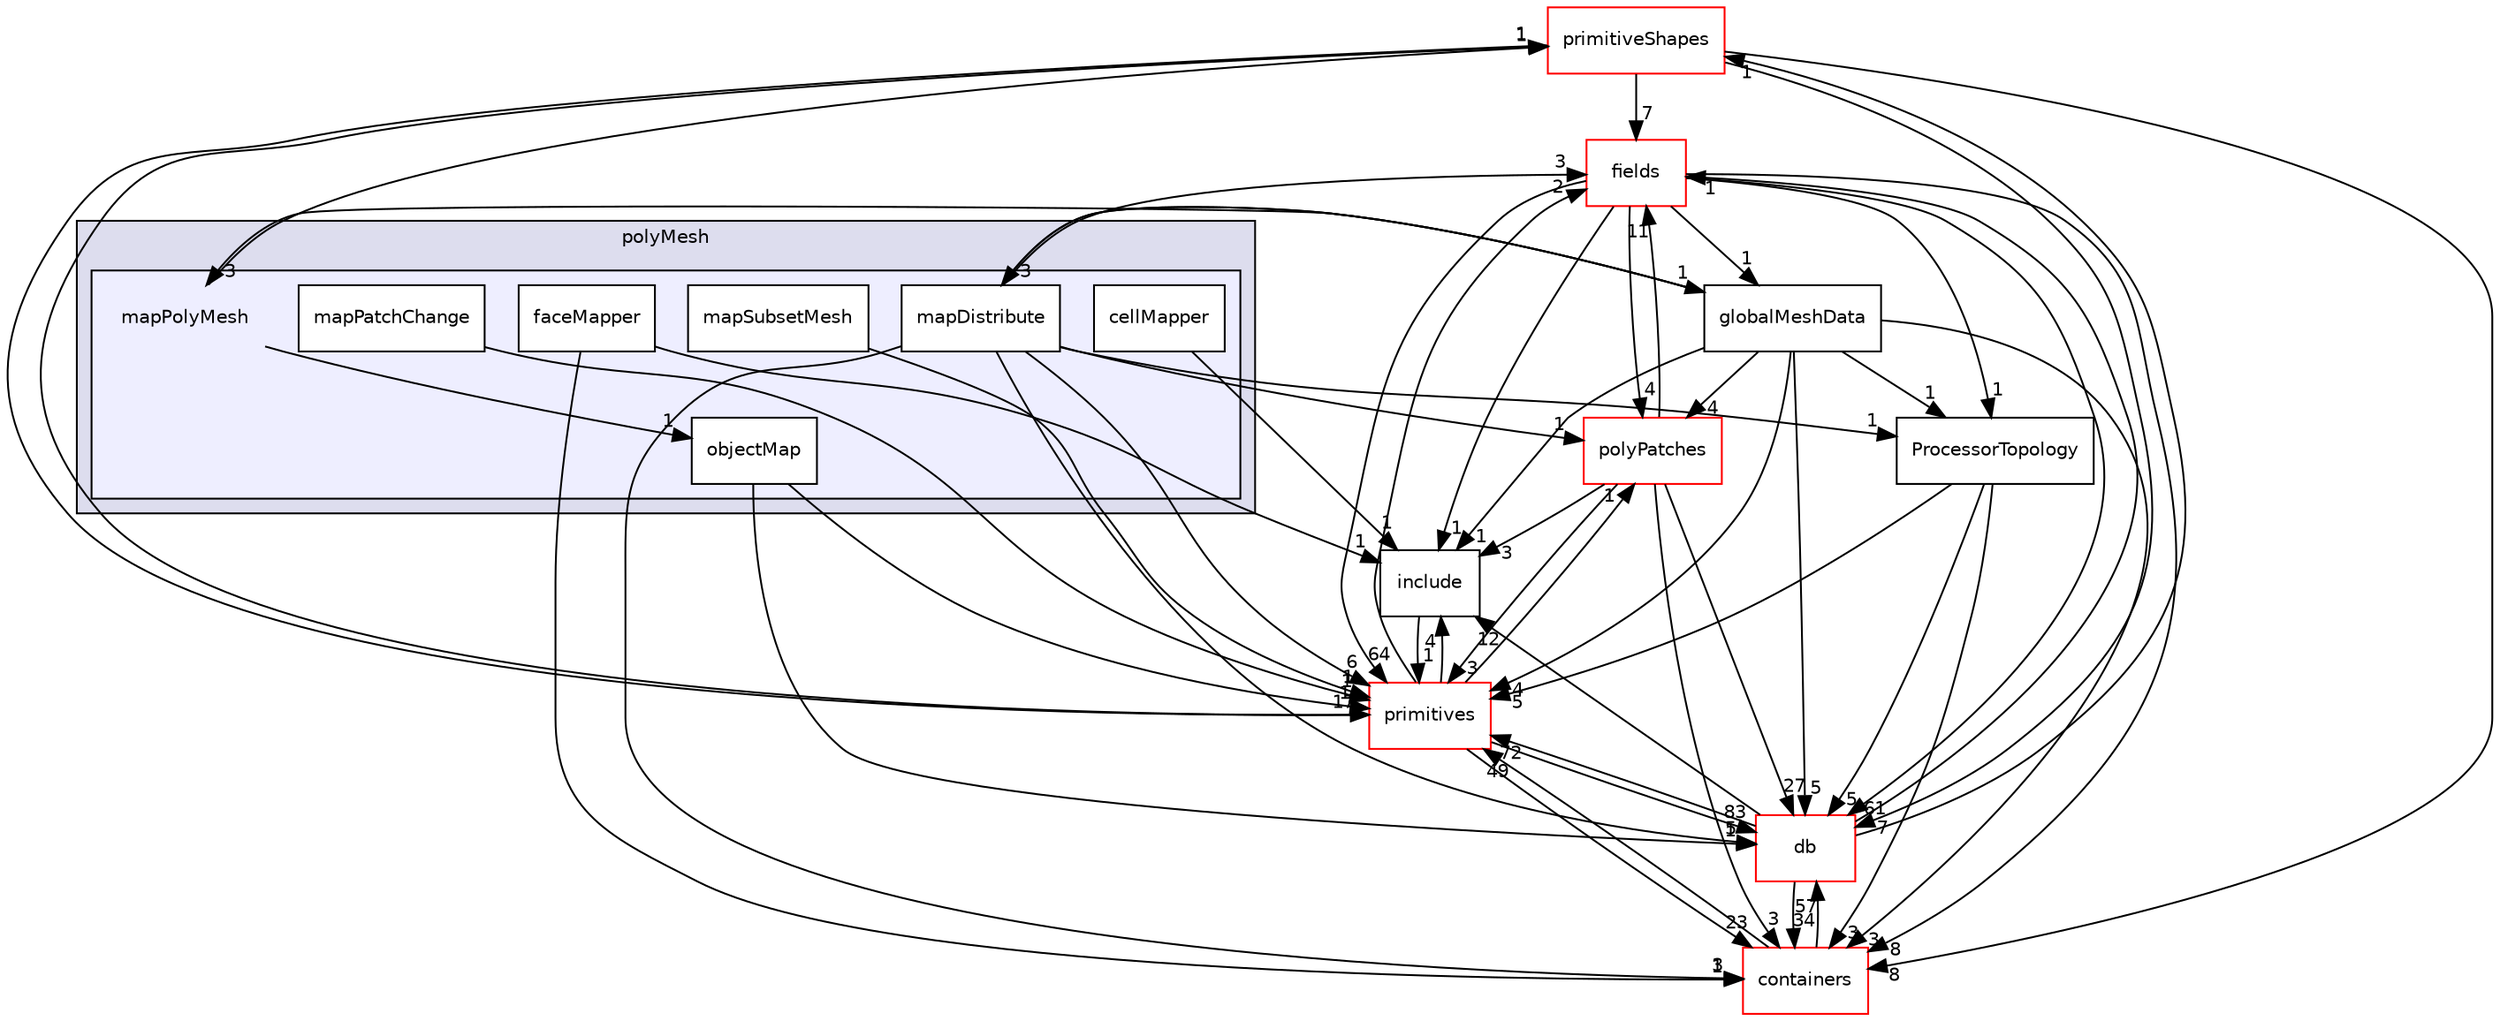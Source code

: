 digraph "src/OpenFOAM/meshes/polyMesh/mapPolyMesh" {
  bgcolor=transparent;
  compound=true
  node [ fontsize="10", fontname="Helvetica"];
  edge [ labelfontsize="10", labelfontname="Helvetica"];
  subgraph clusterdir_5e5a63cb97aae3d01c8e98f0c14953bc {
    graph [ bgcolor="#ddddee", pencolor="black", label="polyMesh" fontname="Helvetica", fontsize="10", URL="dir_5e5a63cb97aae3d01c8e98f0c14953bc.html"]
  subgraph clusterdir_1adf3b4e71e6bce57c8961c31cd11722 {
    graph [ bgcolor="#eeeeff", pencolor="black", label="" URL="dir_1adf3b4e71e6bce57c8961c31cd11722.html"];
    dir_1adf3b4e71e6bce57c8961c31cd11722 [shape=plaintext label="mapPolyMesh"];
    dir_70a4aa7bac653b6a6eb3080cccb60fb8 [shape=box label="cellMapper" color="black" fillcolor="white" style="filled" URL="dir_70a4aa7bac653b6a6eb3080cccb60fb8.html"];
    dir_90d2ca269b91e9eb6f1d3f8da901d68d [shape=box label="faceMapper" color="black" fillcolor="white" style="filled" URL="dir_90d2ca269b91e9eb6f1d3f8da901d68d.html"];
    dir_296562adec130e35246a33708bf648ec [shape=box label="mapDistribute" color="black" fillcolor="white" style="filled" URL="dir_296562adec130e35246a33708bf648ec.html"];
    dir_f6452905f651200c6eac453790a45144 [shape=box label="mapPatchChange" color="black" fillcolor="white" style="filled" URL="dir_f6452905f651200c6eac453790a45144.html"];
    dir_7b3d9b6f2f6a05d98f62efdbe3e98e98 [shape=box label="mapSubsetMesh" color="black" fillcolor="white" style="filled" URL="dir_7b3d9b6f2f6a05d98f62efdbe3e98e98.html"];
    dir_bc255ee3d3e93d64d4ccba99f1edf1d4 [shape=box label="objectMap" color="black" fillcolor="white" style="filled" URL="dir_bc255ee3d3e93d64d4ccba99f1edf1d4.html"];
  }
  }
  dir_962442b8f989d5529fab5e0f0e4ffb74 [shape=box label="fields" color="red" URL="dir_962442b8f989d5529fab5e0f0e4ffb74.html"];
  dir_67ffeba79fe92b46a9460556346ffbde [shape=box label="polyPatches" color="red" URL="dir_67ffeba79fe92b46a9460556346ffbde.html"];
  dir_19d0872053bde092be81d7fe3f56cbf7 [shape=box label="containers" color="red" URL="dir_19d0872053bde092be81d7fe3f56cbf7.html"];
  dir_63c634f7a7cfd679ac26c67fb30fc32f [shape=box label="db" color="red" URL="dir_63c634f7a7cfd679ac26c67fb30fc32f.html"];
  dir_a36ac568b20b0ed2190ed53a491bc296 [shape=box label="primitiveShapes" color="red" URL="dir_a36ac568b20b0ed2190ed53a491bc296.html"];
  dir_95ca72a671ba08a3e33cea2e49f9882b [shape=box label="globalMeshData" URL="dir_95ca72a671ba08a3e33cea2e49f9882b.html"];
  dir_3e50f45338116b169052b428016851aa [shape=box label="primitives" color="red" URL="dir_3e50f45338116b169052b428016851aa.html"];
  dir_e954e9f5966bc1c681a414ec8bd0ee15 [shape=box label="include" URL="dir_e954e9f5966bc1c681a414ec8bd0ee15.html"];
  dir_46d38082bd7d8309277c8be4e1f70190 [shape=box label="ProcessorTopology" URL="dir_46d38082bd7d8309277c8be4e1f70190.html"];
  dir_70a4aa7bac653b6a6eb3080cccb60fb8->dir_e954e9f5966bc1c681a414ec8bd0ee15 [headlabel="1", labeldistance=1.5 headhref="dir_002273_002117.html"];
  dir_296562adec130e35246a33708bf648ec->dir_962442b8f989d5529fab5e0f0e4ffb74 [headlabel="3", labeldistance=1.5 headhref="dir_002275_002020.html"];
  dir_296562adec130e35246a33708bf648ec->dir_67ffeba79fe92b46a9460556346ffbde [headlabel="1", labeldistance=1.5 headhref="dir_002275_002282.html"];
  dir_296562adec130e35246a33708bf648ec->dir_19d0872053bde092be81d7fe3f56cbf7 [headlabel="3", labeldistance=1.5 headhref="dir_002275_001901.html"];
  dir_296562adec130e35246a33708bf648ec->dir_63c634f7a7cfd679ac26c67fb30fc32f [headlabel="5", labeldistance=1.5 headhref="dir_002275_001952.html"];
  dir_296562adec130e35246a33708bf648ec->dir_95ca72a671ba08a3e33cea2e49f9882b [headlabel="1", labeldistance=1.5 headhref="dir_002275_002271.html"];
  dir_296562adec130e35246a33708bf648ec->dir_3e50f45338116b169052b428016851aa [headlabel="6", labeldistance=1.5 headhref="dir_002275_002324.html"];
  dir_296562adec130e35246a33708bf648ec->dir_46d38082bd7d8309277c8be4e1f70190 [headlabel="1", labeldistance=1.5 headhref="dir_002275_002322.html"];
  dir_962442b8f989d5529fab5e0f0e4ffb74->dir_67ffeba79fe92b46a9460556346ffbde [headlabel="4", labeldistance=1.5 headhref="dir_002020_002282.html"];
  dir_962442b8f989d5529fab5e0f0e4ffb74->dir_19d0872053bde092be81d7fe3f56cbf7 [headlabel="8", labeldistance=1.5 headhref="dir_002020_001901.html"];
  dir_962442b8f989d5529fab5e0f0e4ffb74->dir_63c634f7a7cfd679ac26c67fb30fc32f [headlabel="61", labeldistance=1.5 headhref="dir_002020_001952.html"];
  dir_962442b8f989d5529fab5e0f0e4ffb74->dir_95ca72a671ba08a3e33cea2e49f9882b [headlabel="1", labeldistance=1.5 headhref="dir_002020_002271.html"];
  dir_962442b8f989d5529fab5e0f0e4ffb74->dir_3e50f45338116b169052b428016851aa [headlabel="64", labeldistance=1.5 headhref="dir_002020_002324.html"];
  dir_962442b8f989d5529fab5e0f0e4ffb74->dir_e954e9f5966bc1c681a414ec8bd0ee15 [headlabel="1", labeldistance=1.5 headhref="dir_002020_002117.html"];
  dir_962442b8f989d5529fab5e0f0e4ffb74->dir_46d38082bd7d8309277c8be4e1f70190 [headlabel="1", labeldistance=1.5 headhref="dir_002020_002322.html"];
  dir_67ffeba79fe92b46a9460556346ffbde->dir_962442b8f989d5529fab5e0f0e4ffb74 [headlabel="11", labeldistance=1.5 headhref="dir_002282_002020.html"];
  dir_67ffeba79fe92b46a9460556346ffbde->dir_19d0872053bde092be81d7fe3f56cbf7 [headlabel="3", labeldistance=1.5 headhref="dir_002282_001901.html"];
  dir_67ffeba79fe92b46a9460556346ffbde->dir_63c634f7a7cfd679ac26c67fb30fc32f [headlabel="27", labeldistance=1.5 headhref="dir_002282_001952.html"];
  dir_67ffeba79fe92b46a9460556346ffbde->dir_3e50f45338116b169052b428016851aa [headlabel="3", labeldistance=1.5 headhref="dir_002282_002324.html"];
  dir_67ffeba79fe92b46a9460556346ffbde->dir_e954e9f5966bc1c681a414ec8bd0ee15 [headlabel="3", labeldistance=1.5 headhref="dir_002282_002117.html"];
  dir_19d0872053bde092be81d7fe3f56cbf7->dir_63c634f7a7cfd679ac26c67fb30fc32f [headlabel="57", labeldistance=1.5 headhref="dir_001901_001952.html"];
  dir_19d0872053bde092be81d7fe3f56cbf7->dir_3e50f45338116b169052b428016851aa [headlabel="49", labeldistance=1.5 headhref="dir_001901_002324.html"];
  dir_1adf3b4e71e6bce57c8961c31cd11722->dir_a36ac568b20b0ed2190ed53a491bc296 [headlabel="1", labeldistance=1.5 headhref="dir_002272_002313.html"];
  dir_1adf3b4e71e6bce57c8961c31cd11722->dir_bc255ee3d3e93d64d4ccba99f1edf1d4 [headlabel="1", labeldistance=1.5 headhref="dir_002272_002278.html"];
  dir_90d2ca269b91e9eb6f1d3f8da901d68d->dir_19d0872053bde092be81d7fe3f56cbf7 [headlabel="1", labeldistance=1.5 headhref="dir_002274_001901.html"];
  dir_90d2ca269b91e9eb6f1d3f8da901d68d->dir_e954e9f5966bc1c681a414ec8bd0ee15 [headlabel="1", labeldistance=1.5 headhref="dir_002274_002117.html"];
  dir_63c634f7a7cfd679ac26c67fb30fc32f->dir_962442b8f989d5529fab5e0f0e4ffb74 [headlabel="1", labeldistance=1.5 headhref="dir_001952_002020.html"];
  dir_63c634f7a7cfd679ac26c67fb30fc32f->dir_19d0872053bde092be81d7fe3f56cbf7 [headlabel="34", labeldistance=1.5 headhref="dir_001952_001901.html"];
  dir_63c634f7a7cfd679ac26c67fb30fc32f->dir_a36ac568b20b0ed2190ed53a491bc296 [headlabel="1", labeldistance=1.5 headhref="dir_001952_002313.html"];
  dir_63c634f7a7cfd679ac26c67fb30fc32f->dir_3e50f45338116b169052b428016851aa [headlabel="72", labeldistance=1.5 headhref="dir_001952_002324.html"];
  dir_63c634f7a7cfd679ac26c67fb30fc32f->dir_e954e9f5966bc1c681a414ec8bd0ee15 [headlabel="12", labeldistance=1.5 headhref="dir_001952_002117.html"];
  dir_a36ac568b20b0ed2190ed53a491bc296->dir_962442b8f989d5529fab5e0f0e4ffb74 [headlabel="7", labeldistance=1.5 headhref="dir_002313_002020.html"];
  dir_a36ac568b20b0ed2190ed53a491bc296->dir_19d0872053bde092be81d7fe3f56cbf7 [headlabel="8", labeldistance=1.5 headhref="dir_002313_001901.html"];
  dir_a36ac568b20b0ed2190ed53a491bc296->dir_63c634f7a7cfd679ac26c67fb30fc32f [headlabel="7", labeldistance=1.5 headhref="dir_002313_001952.html"];
  dir_a36ac568b20b0ed2190ed53a491bc296->dir_3e50f45338116b169052b428016851aa [headlabel="17", labeldistance=1.5 headhref="dir_002313_002324.html"];
  dir_bc255ee3d3e93d64d4ccba99f1edf1d4->dir_63c634f7a7cfd679ac26c67fb30fc32f [headlabel="1", labeldistance=1.5 headhref="dir_002278_001952.html"];
  dir_bc255ee3d3e93d64d4ccba99f1edf1d4->dir_3e50f45338116b169052b428016851aa [headlabel="1", labeldistance=1.5 headhref="dir_002278_002324.html"];
  dir_95ca72a671ba08a3e33cea2e49f9882b->dir_296562adec130e35246a33708bf648ec [headlabel="3", labeldistance=1.5 headhref="dir_002271_002275.html"];
  dir_95ca72a671ba08a3e33cea2e49f9882b->dir_67ffeba79fe92b46a9460556346ffbde [headlabel="4", labeldistance=1.5 headhref="dir_002271_002282.html"];
  dir_95ca72a671ba08a3e33cea2e49f9882b->dir_19d0872053bde092be81d7fe3f56cbf7 [headlabel="3", labeldistance=1.5 headhref="dir_002271_001901.html"];
  dir_95ca72a671ba08a3e33cea2e49f9882b->dir_1adf3b4e71e6bce57c8961c31cd11722 [headlabel="3", labeldistance=1.5 headhref="dir_002271_002272.html"];
  dir_95ca72a671ba08a3e33cea2e49f9882b->dir_63c634f7a7cfd679ac26c67fb30fc32f [headlabel="5", labeldistance=1.5 headhref="dir_002271_001952.html"];
  dir_95ca72a671ba08a3e33cea2e49f9882b->dir_3e50f45338116b169052b428016851aa [headlabel="4", labeldistance=1.5 headhref="dir_002271_002324.html"];
  dir_95ca72a671ba08a3e33cea2e49f9882b->dir_e954e9f5966bc1c681a414ec8bd0ee15 [headlabel="1", labeldistance=1.5 headhref="dir_002271_002117.html"];
  dir_95ca72a671ba08a3e33cea2e49f9882b->dir_46d38082bd7d8309277c8be4e1f70190 [headlabel="1", labeldistance=1.5 headhref="dir_002271_002322.html"];
  dir_3e50f45338116b169052b428016851aa->dir_962442b8f989d5529fab5e0f0e4ffb74 [headlabel="2", labeldistance=1.5 headhref="dir_002324_002020.html"];
  dir_3e50f45338116b169052b428016851aa->dir_67ffeba79fe92b46a9460556346ffbde [headlabel="1", labeldistance=1.5 headhref="dir_002324_002282.html"];
  dir_3e50f45338116b169052b428016851aa->dir_19d0872053bde092be81d7fe3f56cbf7 [headlabel="23", labeldistance=1.5 headhref="dir_002324_001901.html"];
  dir_3e50f45338116b169052b428016851aa->dir_63c634f7a7cfd679ac26c67fb30fc32f [headlabel="83", labeldistance=1.5 headhref="dir_002324_001952.html"];
  dir_3e50f45338116b169052b428016851aa->dir_a36ac568b20b0ed2190ed53a491bc296 [headlabel="1", labeldistance=1.5 headhref="dir_002324_002313.html"];
  dir_3e50f45338116b169052b428016851aa->dir_e954e9f5966bc1c681a414ec8bd0ee15 [headlabel="4", labeldistance=1.5 headhref="dir_002324_002117.html"];
  dir_e954e9f5966bc1c681a414ec8bd0ee15->dir_3e50f45338116b169052b428016851aa [headlabel="1", labeldistance=1.5 headhref="dir_002117_002324.html"];
  dir_f6452905f651200c6eac453790a45144->dir_3e50f45338116b169052b428016851aa [headlabel="1", labeldistance=1.5 headhref="dir_002276_002324.html"];
  dir_7b3d9b6f2f6a05d98f62efdbe3e98e98->dir_3e50f45338116b169052b428016851aa [headlabel="1", labeldistance=1.5 headhref="dir_002277_002324.html"];
  dir_46d38082bd7d8309277c8be4e1f70190->dir_19d0872053bde092be81d7fe3f56cbf7 [headlabel="3", labeldistance=1.5 headhref="dir_002322_001901.html"];
  dir_46d38082bd7d8309277c8be4e1f70190->dir_63c634f7a7cfd679ac26c67fb30fc32f [headlabel="5", labeldistance=1.5 headhref="dir_002322_001952.html"];
  dir_46d38082bd7d8309277c8be4e1f70190->dir_3e50f45338116b169052b428016851aa [headlabel="5", labeldistance=1.5 headhref="dir_002322_002324.html"];
}
